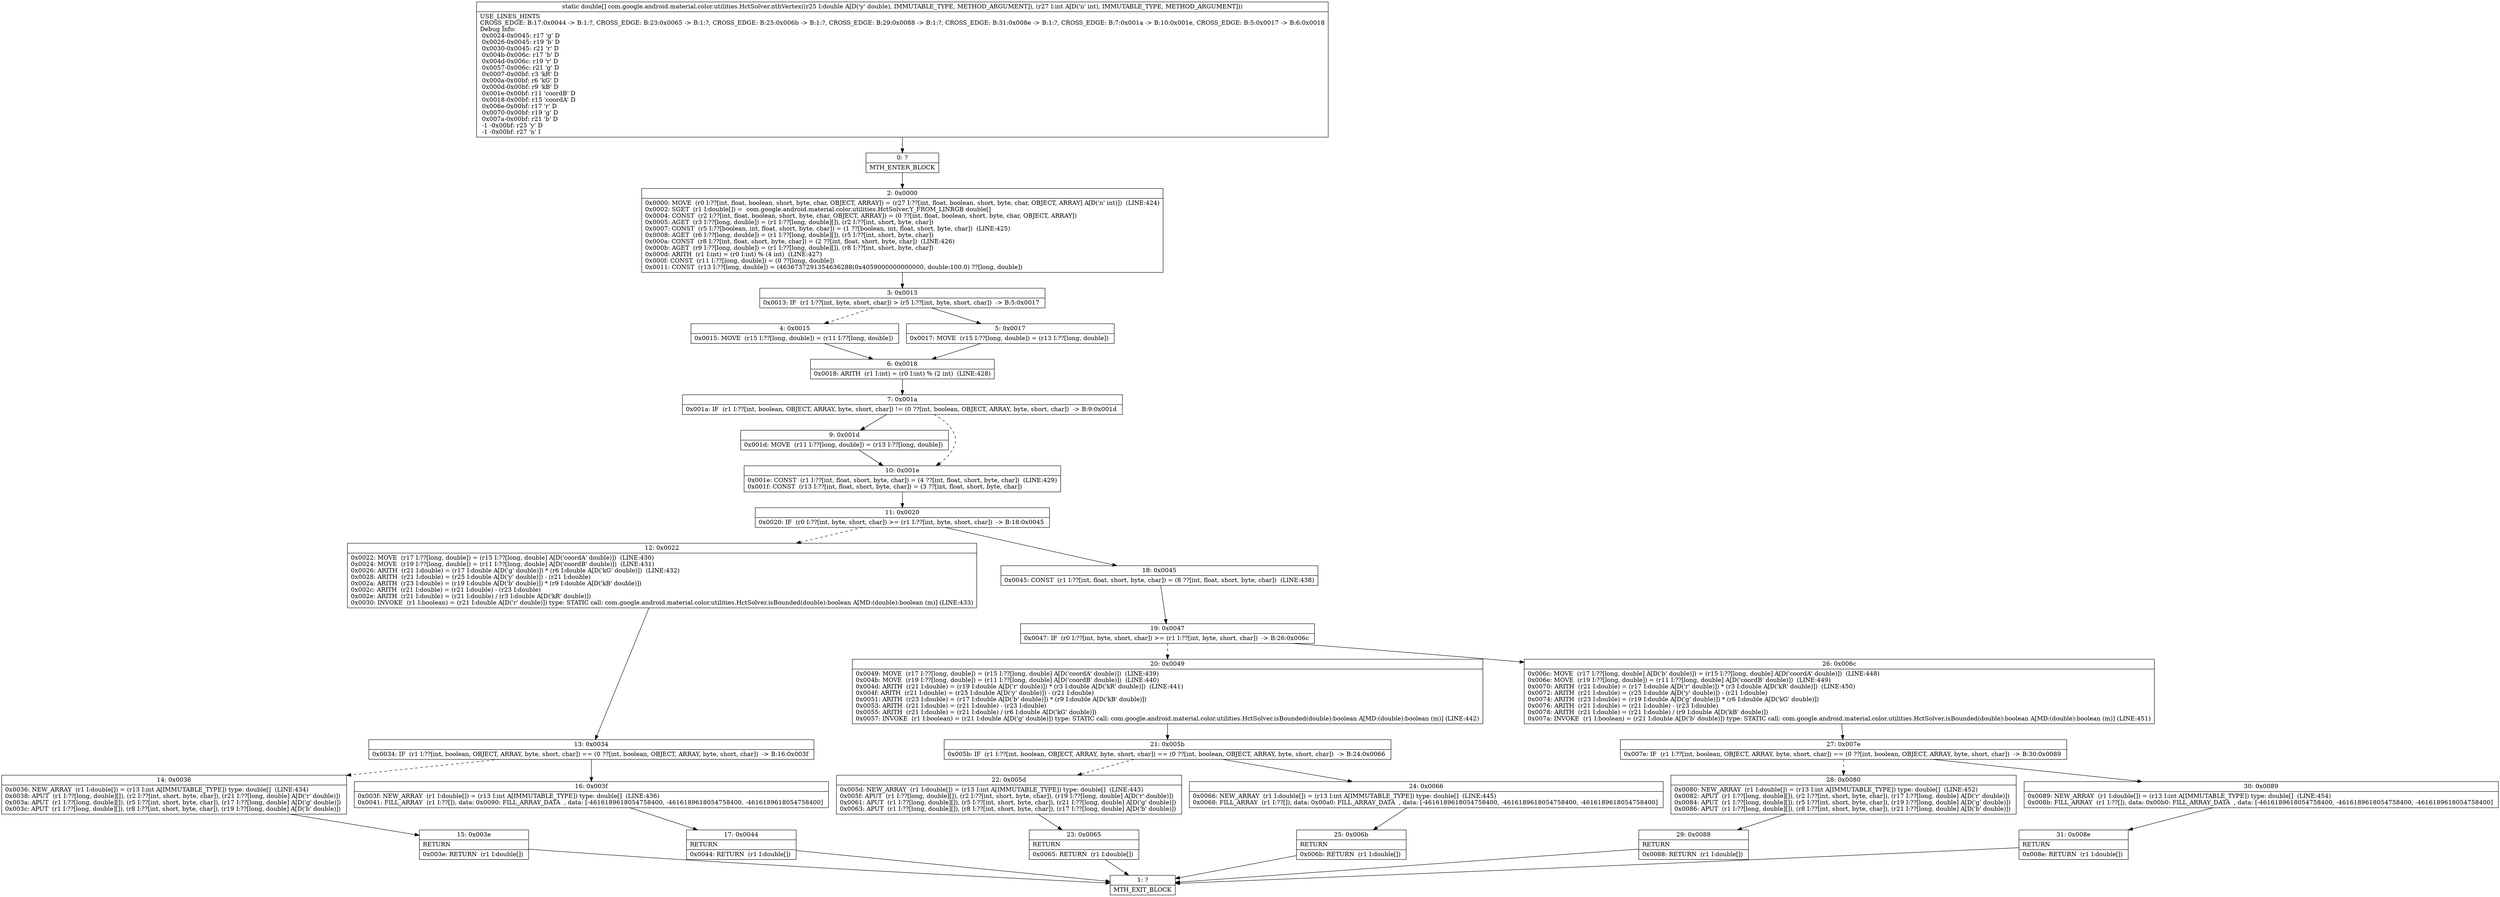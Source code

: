 digraph "CFG forcom.google.android.material.color.utilities.HctSolver.nthVertex(DI)[D" {
Node_0 [shape=record,label="{0\:\ ?|MTH_ENTER_BLOCK\l}"];
Node_2 [shape=record,label="{2\:\ 0x0000|0x0000: MOVE  (r0 I:??[int, float, boolean, short, byte, char, OBJECT, ARRAY]) = (r27 I:??[int, float, boolean, short, byte, char, OBJECT, ARRAY] A[D('n' int)])  (LINE:424)\l0x0002: SGET  (r1 I:double[]) =  com.google.android.material.color.utilities.HctSolver.Y_FROM_LINRGB double[] \l0x0004: CONST  (r2 I:??[int, float, boolean, short, byte, char, OBJECT, ARRAY]) = (0 ??[int, float, boolean, short, byte, char, OBJECT, ARRAY]) \l0x0005: AGET  (r3 I:??[long, double]) = (r1 I:??[long, double][]), (r2 I:??[int, short, byte, char]) \l0x0007: CONST  (r5 I:??[boolean, int, float, short, byte, char]) = (1 ??[boolean, int, float, short, byte, char])  (LINE:425)\l0x0008: AGET  (r6 I:??[long, double]) = (r1 I:??[long, double][]), (r5 I:??[int, short, byte, char]) \l0x000a: CONST  (r8 I:??[int, float, short, byte, char]) = (2 ??[int, float, short, byte, char])  (LINE:426)\l0x000b: AGET  (r9 I:??[long, double]) = (r1 I:??[long, double][]), (r8 I:??[int, short, byte, char]) \l0x000d: ARITH  (r1 I:int) = (r0 I:int) % (4 int)  (LINE:427)\l0x000f: CONST  (r11 I:??[long, double]) = (0 ??[long, double]) \l0x0011: CONST  (r13 I:??[long, double]) = (4636737291354636288(0x4059000000000000, double:100.0) ??[long, double]) \l}"];
Node_3 [shape=record,label="{3\:\ 0x0013|0x0013: IF  (r1 I:??[int, byte, short, char]) \> (r5 I:??[int, byte, short, char])  \-\> B:5:0x0017 \l}"];
Node_4 [shape=record,label="{4\:\ 0x0015|0x0015: MOVE  (r15 I:??[long, double]) = (r11 I:??[long, double]) \l}"];
Node_6 [shape=record,label="{6\:\ 0x0018|0x0018: ARITH  (r1 I:int) = (r0 I:int) % (2 int)  (LINE:428)\l}"];
Node_7 [shape=record,label="{7\:\ 0x001a|0x001a: IF  (r1 I:??[int, boolean, OBJECT, ARRAY, byte, short, char]) != (0 ??[int, boolean, OBJECT, ARRAY, byte, short, char])  \-\> B:9:0x001d \l}"];
Node_9 [shape=record,label="{9\:\ 0x001d|0x001d: MOVE  (r11 I:??[long, double]) = (r13 I:??[long, double]) \l}"];
Node_10 [shape=record,label="{10\:\ 0x001e|0x001e: CONST  (r1 I:??[int, float, short, byte, char]) = (4 ??[int, float, short, byte, char])  (LINE:429)\l0x001f: CONST  (r13 I:??[int, float, short, byte, char]) = (3 ??[int, float, short, byte, char]) \l}"];
Node_11 [shape=record,label="{11\:\ 0x0020|0x0020: IF  (r0 I:??[int, byte, short, char]) \>= (r1 I:??[int, byte, short, char])  \-\> B:18:0x0045 \l}"];
Node_12 [shape=record,label="{12\:\ 0x0022|0x0022: MOVE  (r17 I:??[long, double]) = (r15 I:??[long, double] A[D('coordA' double)])  (LINE:430)\l0x0024: MOVE  (r19 I:??[long, double]) = (r11 I:??[long, double] A[D('coordB' double)])  (LINE:431)\l0x0026: ARITH  (r21 I:double) = (r17 I:double A[D('g' double)]) * (r6 I:double A[D('kG' double)])  (LINE:432)\l0x0028: ARITH  (r21 I:double) = (r25 I:double A[D('y' double)]) \- (r21 I:double) \l0x002a: ARITH  (r23 I:double) = (r19 I:double A[D('b' double)]) * (r9 I:double A[D('kB' double)]) \l0x002c: ARITH  (r21 I:double) = (r21 I:double) \- (r23 I:double) \l0x002e: ARITH  (r21 I:double) = (r21 I:double) \/ (r3 I:double A[D('kR' double)]) \l0x0030: INVOKE  (r1 I:boolean) = (r21 I:double A[D('r' double)]) type: STATIC call: com.google.android.material.color.utilities.HctSolver.isBounded(double):boolean A[MD:(double):boolean (m)] (LINE:433)\l}"];
Node_13 [shape=record,label="{13\:\ 0x0034|0x0034: IF  (r1 I:??[int, boolean, OBJECT, ARRAY, byte, short, char]) == (0 ??[int, boolean, OBJECT, ARRAY, byte, short, char])  \-\> B:16:0x003f \l}"];
Node_14 [shape=record,label="{14\:\ 0x0036|0x0036: NEW_ARRAY  (r1 I:double[]) = (r13 I:int A[IMMUTABLE_TYPE]) type: double[]  (LINE:434)\l0x0038: APUT  (r1 I:??[long, double][]), (r2 I:??[int, short, byte, char]), (r21 I:??[long, double] A[D('r' double)]) \l0x003a: APUT  (r1 I:??[long, double][]), (r5 I:??[int, short, byte, char]), (r17 I:??[long, double] A[D('g' double)]) \l0x003c: APUT  (r1 I:??[long, double][]), (r8 I:??[int, short, byte, char]), (r19 I:??[long, double] A[D('b' double)]) \l}"];
Node_15 [shape=record,label="{15\:\ 0x003e|RETURN\l|0x003e: RETURN  (r1 I:double[]) \l}"];
Node_1 [shape=record,label="{1\:\ ?|MTH_EXIT_BLOCK\l}"];
Node_16 [shape=record,label="{16\:\ 0x003f|0x003f: NEW_ARRAY  (r1 I:double[]) = (r13 I:int A[IMMUTABLE_TYPE]) type: double[]  (LINE:436)\l0x0041: FILL_ARRAY  (r1 I:??[]), data: 0x0090: FILL_ARRAY_DATA  , data: [\-4616189618054758400, \-4616189618054758400, \-4616189618054758400] \l}"];
Node_17 [shape=record,label="{17\:\ 0x0044|RETURN\l|0x0044: RETURN  (r1 I:double[]) \l}"];
Node_18 [shape=record,label="{18\:\ 0x0045|0x0045: CONST  (r1 I:??[int, float, short, byte, char]) = (8 ??[int, float, short, byte, char])  (LINE:438)\l}"];
Node_19 [shape=record,label="{19\:\ 0x0047|0x0047: IF  (r0 I:??[int, byte, short, char]) \>= (r1 I:??[int, byte, short, char])  \-\> B:26:0x006c \l}"];
Node_20 [shape=record,label="{20\:\ 0x0049|0x0049: MOVE  (r17 I:??[long, double]) = (r15 I:??[long, double] A[D('coordA' double)])  (LINE:439)\l0x004b: MOVE  (r19 I:??[long, double]) = (r11 I:??[long, double] A[D('coordB' double)])  (LINE:440)\l0x004d: ARITH  (r21 I:double) = (r19 I:double A[D('r' double)]) * (r3 I:double A[D('kR' double)])  (LINE:441)\l0x004f: ARITH  (r21 I:double) = (r25 I:double A[D('y' double)]) \- (r21 I:double) \l0x0051: ARITH  (r23 I:double) = (r17 I:double A[D('b' double)]) * (r9 I:double A[D('kB' double)]) \l0x0053: ARITH  (r21 I:double) = (r21 I:double) \- (r23 I:double) \l0x0055: ARITH  (r21 I:double) = (r21 I:double) \/ (r6 I:double A[D('kG' double)]) \l0x0057: INVOKE  (r1 I:boolean) = (r21 I:double A[D('g' double)]) type: STATIC call: com.google.android.material.color.utilities.HctSolver.isBounded(double):boolean A[MD:(double):boolean (m)] (LINE:442)\l}"];
Node_21 [shape=record,label="{21\:\ 0x005b|0x005b: IF  (r1 I:??[int, boolean, OBJECT, ARRAY, byte, short, char]) == (0 ??[int, boolean, OBJECT, ARRAY, byte, short, char])  \-\> B:24:0x0066 \l}"];
Node_22 [shape=record,label="{22\:\ 0x005d|0x005d: NEW_ARRAY  (r1 I:double[]) = (r13 I:int A[IMMUTABLE_TYPE]) type: double[]  (LINE:443)\l0x005f: APUT  (r1 I:??[long, double][]), (r2 I:??[int, short, byte, char]), (r19 I:??[long, double] A[D('r' double)]) \l0x0061: APUT  (r1 I:??[long, double][]), (r5 I:??[int, short, byte, char]), (r21 I:??[long, double] A[D('g' double)]) \l0x0063: APUT  (r1 I:??[long, double][]), (r8 I:??[int, short, byte, char]), (r17 I:??[long, double] A[D('b' double)]) \l}"];
Node_23 [shape=record,label="{23\:\ 0x0065|RETURN\l|0x0065: RETURN  (r1 I:double[]) \l}"];
Node_24 [shape=record,label="{24\:\ 0x0066|0x0066: NEW_ARRAY  (r1 I:double[]) = (r13 I:int A[IMMUTABLE_TYPE]) type: double[]  (LINE:445)\l0x0068: FILL_ARRAY  (r1 I:??[]), data: 0x00a0: FILL_ARRAY_DATA  , data: [\-4616189618054758400, \-4616189618054758400, \-4616189618054758400] \l}"];
Node_25 [shape=record,label="{25\:\ 0x006b|RETURN\l|0x006b: RETURN  (r1 I:double[]) \l}"];
Node_26 [shape=record,label="{26\:\ 0x006c|0x006c: MOVE  (r17 I:??[long, double] A[D('b' double)]) = (r15 I:??[long, double] A[D('coordA' double)])  (LINE:448)\l0x006e: MOVE  (r19 I:??[long, double]) = (r11 I:??[long, double] A[D('coordB' double)])  (LINE:449)\l0x0070: ARITH  (r21 I:double) = (r17 I:double A[D('r' double)]) * (r3 I:double A[D('kR' double)])  (LINE:450)\l0x0072: ARITH  (r21 I:double) = (r25 I:double A[D('y' double)]) \- (r21 I:double) \l0x0074: ARITH  (r23 I:double) = (r19 I:double A[D('g' double)]) * (r6 I:double A[D('kG' double)]) \l0x0076: ARITH  (r21 I:double) = (r21 I:double) \- (r23 I:double) \l0x0078: ARITH  (r21 I:double) = (r21 I:double) \/ (r9 I:double A[D('kB' double)]) \l0x007a: INVOKE  (r1 I:boolean) = (r21 I:double A[D('b' double)]) type: STATIC call: com.google.android.material.color.utilities.HctSolver.isBounded(double):boolean A[MD:(double):boolean (m)] (LINE:451)\l}"];
Node_27 [shape=record,label="{27\:\ 0x007e|0x007e: IF  (r1 I:??[int, boolean, OBJECT, ARRAY, byte, short, char]) == (0 ??[int, boolean, OBJECT, ARRAY, byte, short, char])  \-\> B:30:0x0089 \l}"];
Node_28 [shape=record,label="{28\:\ 0x0080|0x0080: NEW_ARRAY  (r1 I:double[]) = (r13 I:int A[IMMUTABLE_TYPE]) type: double[]  (LINE:452)\l0x0082: APUT  (r1 I:??[long, double][]), (r2 I:??[int, short, byte, char]), (r17 I:??[long, double] A[D('r' double)]) \l0x0084: APUT  (r1 I:??[long, double][]), (r5 I:??[int, short, byte, char]), (r19 I:??[long, double] A[D('g' double)]) \l0x0086: APUT  (r1 I:??[long, double][]), (r8 I:??[int, short, byte, char]), (r21 I:??[long, double] A[D('b' double)]) \l}"];
Node_29 [shape=record,label="{29\:\ 0x0088|RETURN\l|0x0088: RETURN  (r1 I:double[]) \l}"];
Node_30 [shape=record,label="{30\:\ 0x0089|0x0089: NEW_ARRAY  (r1 I:double[]) = (r13 I:int A[IMMUTABLE_TYPE]) type: double[]  (LINE:454)\l0x008b: FILL_ARRAY  (r1 I:??[]), data: 0x00b0: FILL_ARRAY_DATA  , data: [\-4616189618054758400, \-4616189618054758400, \-4616189618054758400] \l}"];
Node_31 [shape=record,label="{31\:\ 0x008e|RETURN\l|0x008e: RETURN  (r1 I:double[]) \l}"];
Node_5 [shape=record,label="{5\:\ 0x0017|0x0017: MOVE  (r15 I:??[long, double]) = (r13 I:??[long, double]) \l}"];
MethodNode[shape=record,label="{static double[] com.google.android.material.color.utilities.HctSolver.nthVertex((r25 I:double A[D('y' double), IMMUTABLE_TYPE, METHOD_ARGUMENT]), (r27 I:int A[D('n' int), IMMUTABLE_TYPE, METHOD_ARGUMENT]))  | USE_LINES_HINTS\lCROSS_EDGE: B:17:0x0044 \-\> B:1:?, CROSS_EDGE: B:23:0x0065 \-\> B:1:?, CROSS_EDGE: B:25:0x006b \-\> B:1:?, CROSS_EDGE: B:29:0x0088 \-\> B:1:?, CROSS_EDGE: B:31:0x008e \-\> B:1:?, CROSS_EDGE: B:7:0x001a \-\> B:10:0x001e, CROSS_EDGE: B:5:0x0017 \-\> B:6:0x0018\lDebug Info:\l  0x0024\-0x0045: r17 'g' D\l  0x0026\-0x0045: r19 'b' D\l  0x0030\-0x0045: r21 'r' D\l  0x004b\-0x006c: r17 'b' D\l  0x004d\-0x006c: r19 'r' D\l  0x0057\-0x006c: r21 'g' D\l  0x0007\-0x00bf: r3 'kR' D\l  0x000a\-0x00bf: r6 'kG' D\l  0x000d\-0x00bf: r9 'kB' D\l  0x001e\-0x00bf: r11 'coordB' D\l  0x0018\-0x00bf: r15 'coordA' D\l  0x006e\-0x00bf: r17 'r' D\l  0x0070\-0x00bf: r19 'g' D\l  0x007a\-0x00bf: r21 'b' D\l  \-1 \-0x00bf: r25 'y' D\l  \-1 \-0x00bf: r27 'n' I\l}"];
MethodNode -> Node_0;Node_0 -> Node_2;
Node_2 -> Node_3;
Node_3 -> Node_4[style=dashed];
Node_3 -> Node_5;
Node_4 -> Node_6;
Node_6 -> Node_7;
Node_7 -> Node_9;
Node_7 -> Node_10[style=dashed];
Node_9 -> Node_10;
Node_10 -> Node_11;
Node_11 -> Node_12[style=dashed];
Node_11 -> Node_18;
Node_12 -> Node_13;
Node_13 -> Node_14[style=dashed];
Node_13 -> Node_16;
Node_14 -> Node_15;
Node_15 -> Node_1;
Node_16 -> Node_17;
Node_17 -> Node_1;
Node_18 -> Node_19;
Node_19 -> Node_20[style=dashed];
Node_19 -> Node_26;
Node_20 -> Node_21;
Node_21 -> Node_22[style=dashed];
Node_21 -> Node_24;
Node_22 -> Node_23;
Node_23 -> Node_1;
Node_24 -> Node_25;
Node_25 -> Node_1;
Node_26 -> Node_27;
Node_27 -> Node_28[style=dashed];
Node_27 -> Node_30;
Node_28 -> Node_29;
Node_29 -> Node_1;
Node_30 -> Node_31;
Node_31 -> Node_1;
Node_5 -> Node_6;
}

